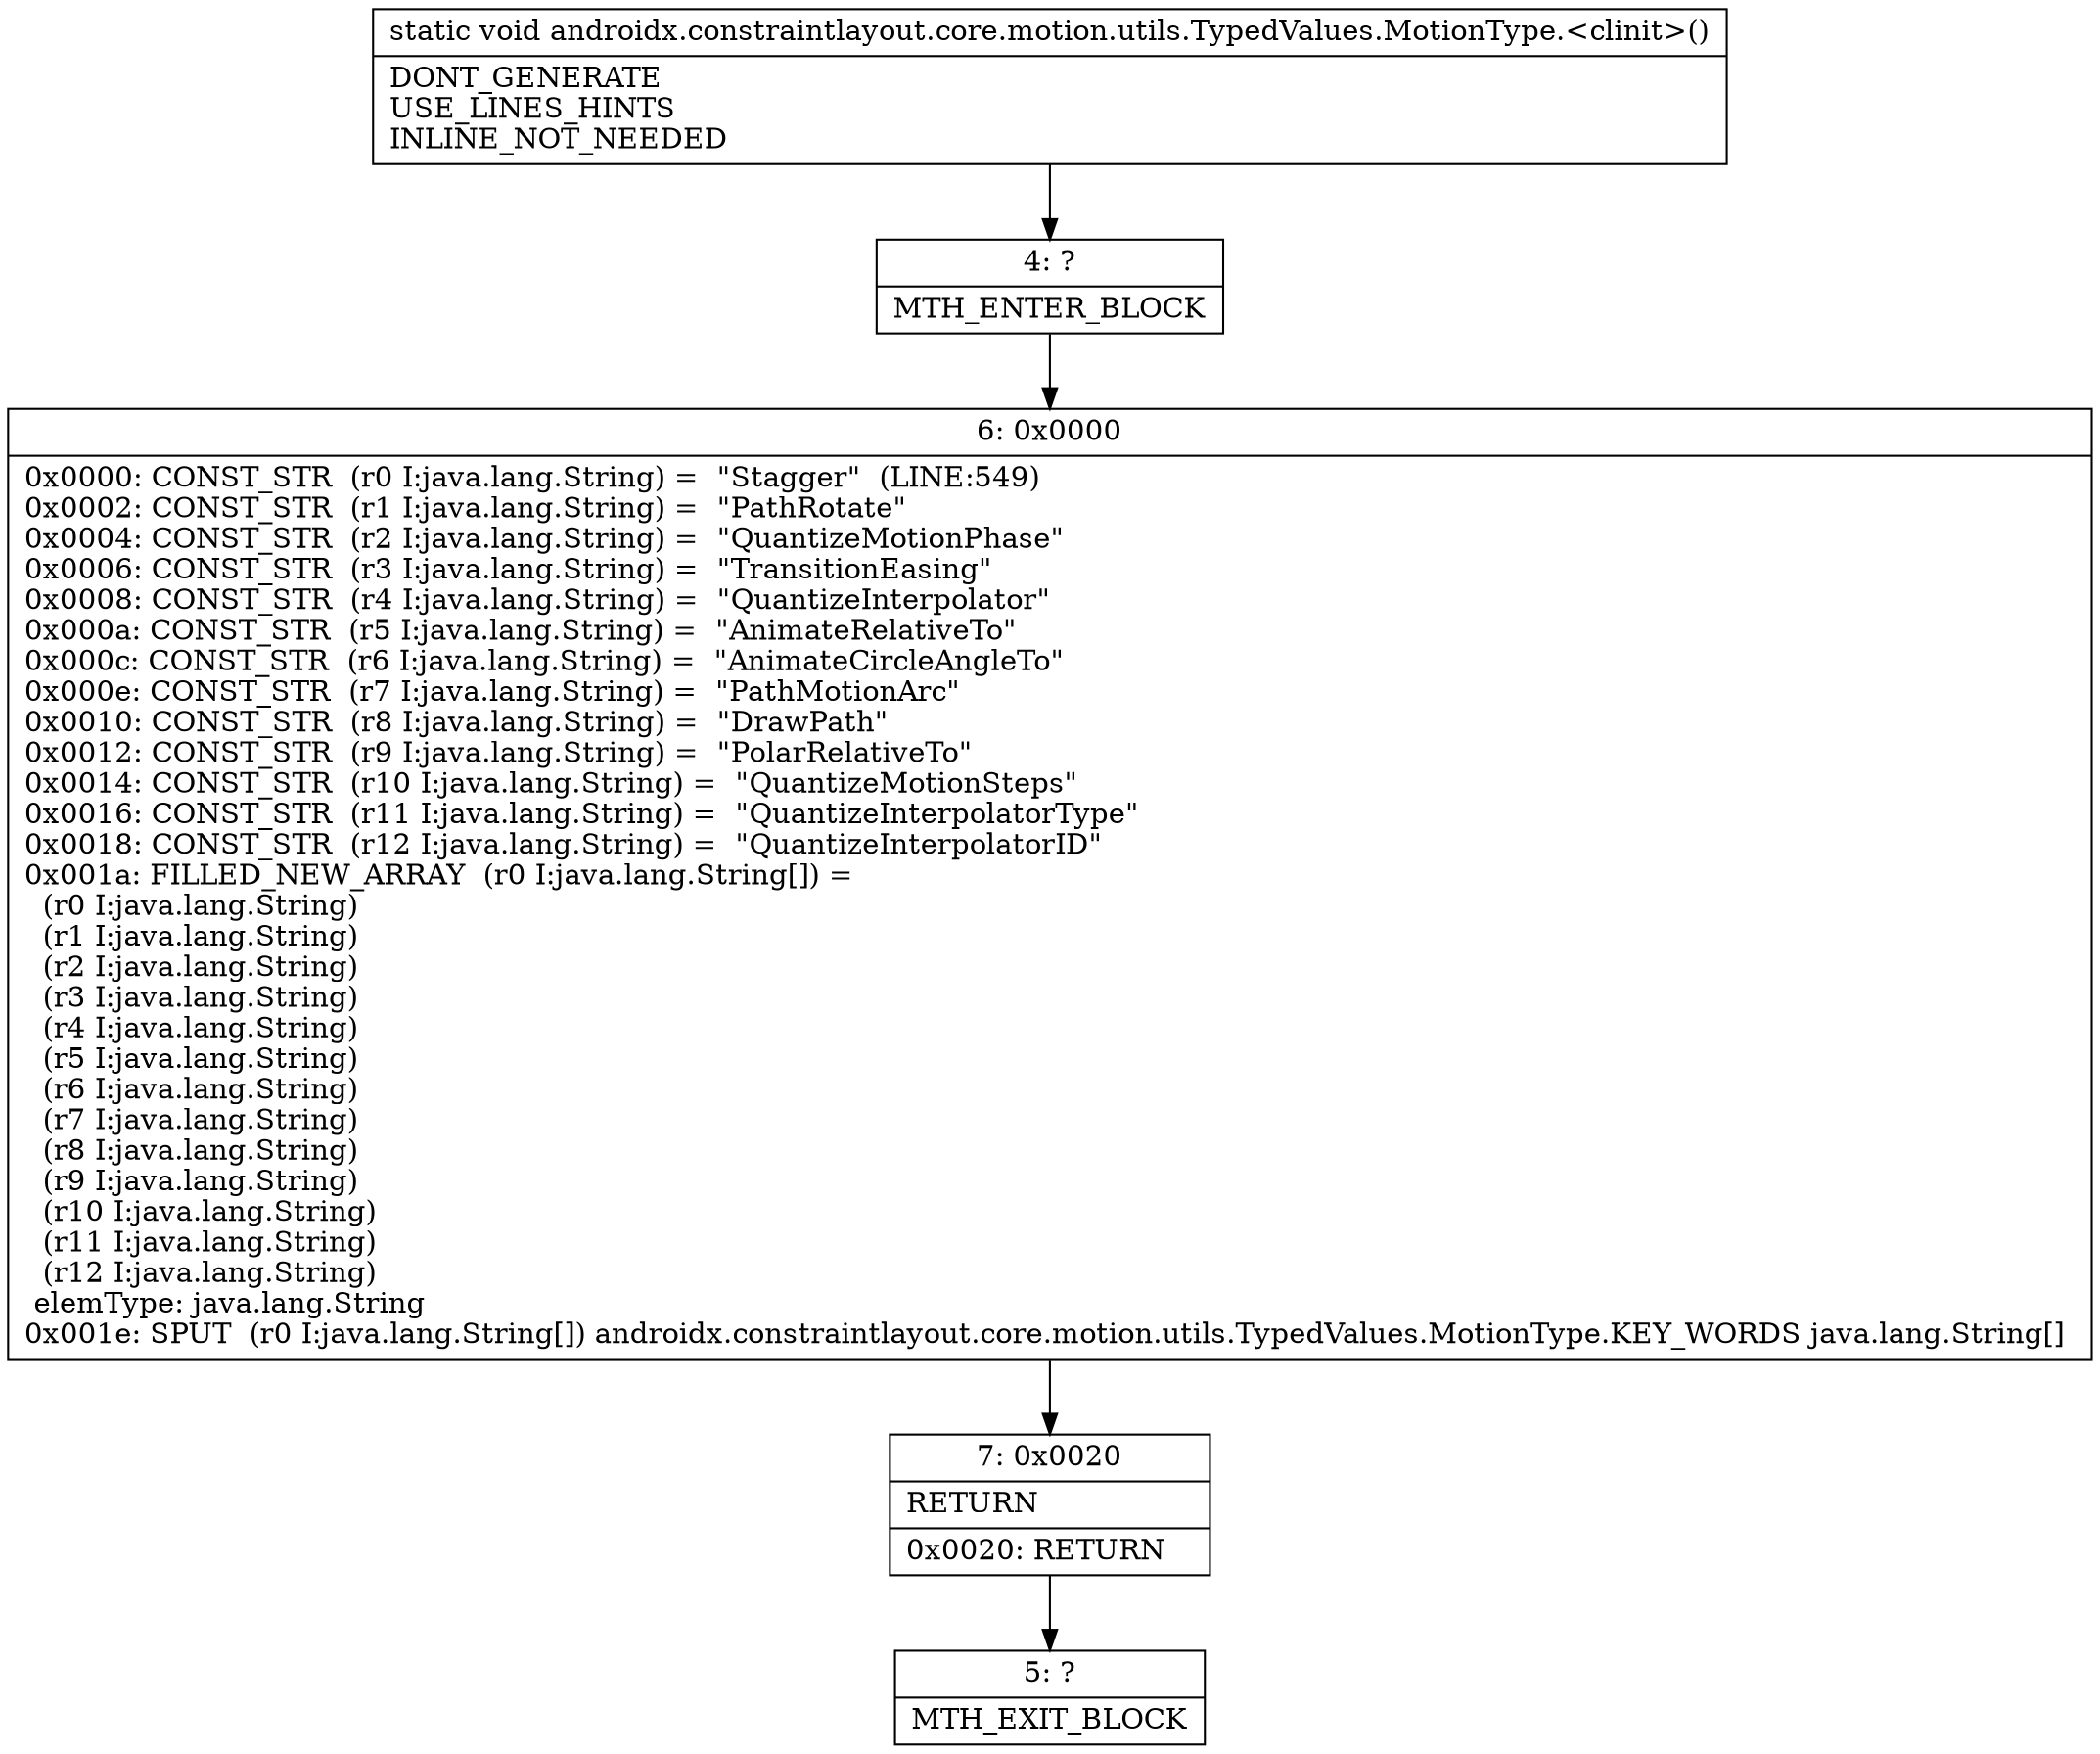 digraph "CFG forandroidx.constraintlayout.core.motion.utils.TypedValues.MotionType.\<clinit\>()V" {
Node_4 [shape=record,label="{4\:\ ?|MTH_ENTER_BLOCK\l}"];
Node_6 [shape=record,label="{6\:\ 0x0000|0x0000: CONST_STR  (r0 I:java.lang.String) =  \"Stagger\"  (LINE:549)\l0x0002: CONST_STR  (r1 I:java.lang.String) =  \"PathRotate\" \l0x0004: CONST_STR  (r2 I:java.lang.String) =  \"QuantizeMotionPhase\" \l0x0006: CONST_STR  (r3 I:java.lang.String) =  \"TransitionEasing\" \l0x0008: CONST_STR  (r4 I:java.lang.String) =  \"QuantizeInterpolator\" \l0x000a: CONST_STR  (r5 I:java.lang.String) =  \"AnimateRelativeTo\" \l0x000c: CONST_STR  (r6 I:java.lang.String) =  \"AnimateCircleAngleTo\" \l0x000e: CONST_STR  (r7 I:java.lang.String) =  \"PathMotionArc\" \l0x0010: CONST_STR  (r8 I:java.lang.String) =  \"DrawPath\" \l0x0012: CONST_STR  (r9 I:java.lang.String) =  \"PolarRelativeTo\" \l0x0014: CONST_STR  (r10 I:java.lang.String) =  \"QuantizeMotionSteps\" \l0x0016: CONST_STR  (r11 I:java.lang.String) =  \"QuantizeInterpolatorType\" \l0x0018: CONST_STR  (r12 I:java.lang.String) =  \"QuantizeInterpolatorID\" \l0x001a: FILLED_NEW_ARRAY  (r0 I:java.lang.String[]) = \l  (r0 I:java.lang.String)\l  (r1 I:java.lang.String)\l  (r2 I:java.lang.String)\l  (r3 I:java.lang.String)\l  (r4 I:java.lang.String)\l  (r5 I:java.lang.String)\l  (r6 I:java.lang.String)\l  (r7 I:java.lang.String)\l  (r8 I:java.lang.String)\l  (r9 I:java.lang.String)\l  (r10 I:java.lang.String)\l  (r11 I:java.lang.String)\l  (r12 I:java.lang.String)\l elemType: java.lang.String \l0x001e: SPUT  (r0 I:java.lang.String[]) androidx.constraintlayout.core.motion.utils.TypedValues.MotionType.KEY_WORDS java.lang.String[] \l}"];
Node_7 [shape=record,label="{7\:\ 0x0020|RETURN\l|0x0020: RETURN   \l}"];
Node_5 [shape=record,label="{5\:\ ?|MTH_EXIT_BLOCK\l}"];
MethodNode[shape=record,label="{static void androidx.constraintlayout.core.motion.utils.TypedValues.MotionType.\<clinit\>()  | DONT_GENERATE\lUSE_LINES_HINTS\lINLINE_NOT_NEEDED\l}"];
MethodNode -> Node_4;Node_4 -> Node_6;
Node_6 -> Node_7;
Node_7 -> Node_5;
}

